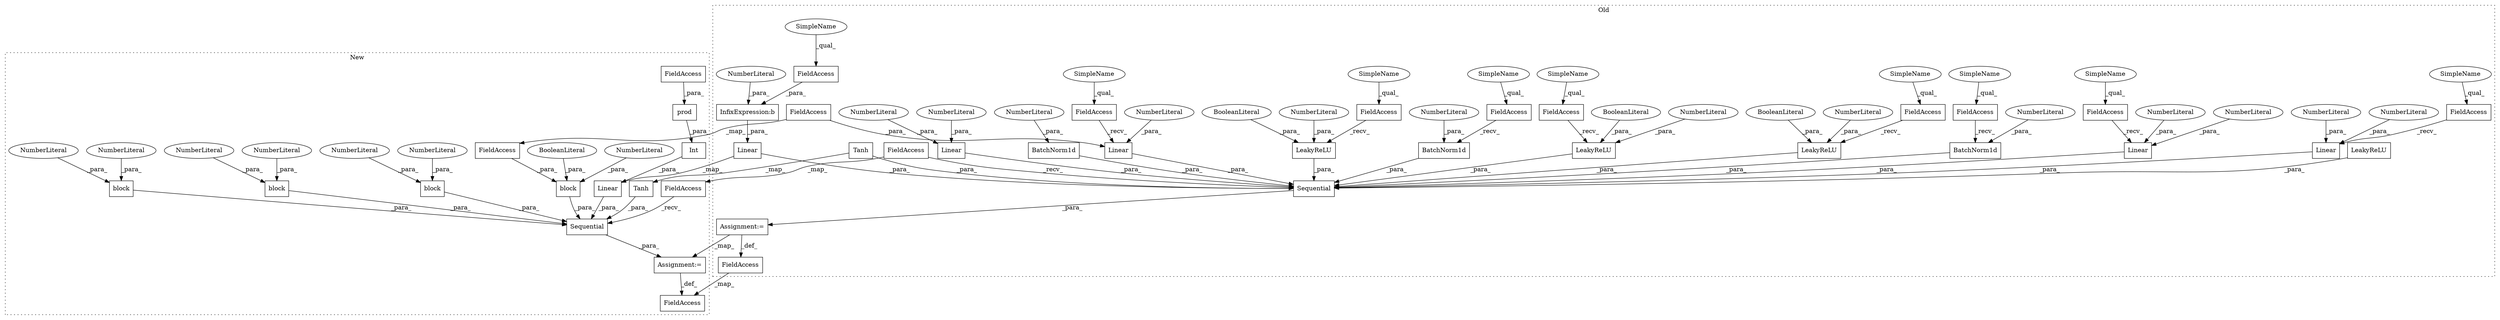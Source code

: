 digraph G {
subgraph cluster0 {
1 [label="BatchNorm1d" a="32" s="2245,2260" l="12,1" shape="box"];
5 [label="NumberLiteral" a="34" s="2257" l="3" shape="ellipse"];
6 [label="Sequential" a="32" s="2135,2507" l="11,1" shape="box"];
7 [label="InfixExpression:b" a="27" s="2486" l="3" shape="box"];
8 [label="NumberLiteral" a="34" s="2489" l="1" shape="ellipse"];
10 [label="Tanh" a="32" s="2501" l="6" shape="box"];
13 [label="Linear" a="32" s="2155,2180" l="7,1" shape="box"];
14 [label="NumberLiteral" a="34" s="2177" l="3" shape="ellipse"];
15 [label="Linear" a="32" s="2380,2395" l="7,1" shape="box"];
16 [label="NumberLiteral" a="34" s="2391" l="4" shape="ellipse"];
17 [label="NumberLiteral" a="34" s="2387" l="3" shape="ellipse"];
18 [label="Linear" a="32" s="2300,2314" l="7,1" shape="box"];
19 [label="NumberLiteral" a="34" s="2307" l="3" shape="ellipse"];
20 [label="NumberLiteral" a="34" s="2311" l="3" shape="ellipse"];
21 [label="Linear" a="32" s="2220,2234" l="7,1" shape="box"];
22 [label="NumberLiteral" a="34" s="2227" l="3" shape="ellipse"];
23 [label="NumberLiteral" a="34" s="2231" l="3" shape="ellipse"];
26 [label="FieldAccess" a="22" s="2474" l="12" shape="box"];
28 [label="Assignment:=" a="7" s="2125" l="1" shape="box"];
29 [label="FieldAccess" a="22" s="2291" l="8" shape="box"];
30 [label="FieldAccess" a="22" s="2262" l="8" shape="box"];
31 [label="FieldAccess" a="22" s="2342" l="8" shape="box"];
32 [label="FieldAccess" a="22" s="2316" l="8" shape="box"];
33 [label="FieldAccess" a="22" s="2211" l="8" shape="box"];
34 [label="FieldAccess" a="22" s="2236" l="8" shape="box"];
35 [label="FieldAccess" a="22" s="2146" l="8" shape="box"];
36 [label="FieldAccess" a="22" s="2182" l="8" shape="box"];
37 [label="LeakyReLU" a="32" s="2433,2451" l="10,1" shape="box"];
46 [label="BatchNorm1d" a="32" s="2325,2340" l="12,1" shape="box"];
47 [label="NumberLiteral" a="34" s="2337" l="3" shape="ellipse"];
48 [label="LeakyReLU" a="32" s="2271,2289" l="10,1" shape="box"];
49 [label="NumberLiteral" a="34" s="2281" l="3" shape="ellipse"];
50 [label="BooleanLiteral" a="9" s="2285" l="4" shape="ellipse"];
51 [label="LeakyReLU" a="32" s="2351,2369" l="10,1" shape="box"];
52 [label="NumberLiteral" a="34" s="2361" l="3" shape="ellipse"];
53 [label="BooleanLiteral" a="9" s="2365" l="4" shape="ellipse"];
54 [label="LeakyReLU" a="32" s="2191,2209" l="10,1" shape="box"];
55 [label="NumberLiteral" a="34" s="2201" l="3" shape="ellipse"];
56 [label="BooleanLiteral" a="9" s="2205" l="4" shape="ellipse"];
57 [label="FieldAccess" a="22" s="2115" l="10" shape="box"];
60 [label="Linear" a="32" s="2462,2490" l="7,1" shape="box"];
61 [label="FieldAccess" a="22" s="2162" l="14" shape="box"];
63 [label="BatchNorm1d" a="32" s="2406,2422" l="12,1" shape="box"];
64 [label="NumberLiteral" a="34" s="2418" l="4" shape="ellipse"];
66 [label="FieldAccess" a="22" s="2126" l="8" shape="box"];
68 [label="SimpleName" a="42" s="2474" l="3" shape="ellipse"];
69 [label="SimpleName" a="42" s="2342" l="5" shape="ellipse"];
70 [label="SimpleName" a="42" s="2211" l="5" shape="ellipse"];
71 [label="SimpleName" a="42" s="2291" l="5" shape="ellipse"];
72 [label="SimpleName" a="42" s="2316" l="5" shape="ellipse"];
73 [label="SimpleName" a="42" s="2236" l="5" shape="ellipse"];
74 [label="SimpleName" a="42" s="2182" l="5" shape="ellipse"];
75 [label="SimpleName" a="42" s="2146" l="5" shape="ellipse"];
76 [label="SimpleName" a="42" s="2262" l="5" shape="ellipse"];
label = "Old";
style="dotted";
}
subgraph cluster1 {
2 [label="block" a="32" s="2259,2273" l="6,1" shape="box"];
3 [label="NumberLiteral" a="34" s="2265" l="3" shape="ellipse"];
4 [label="NumberLiteral" a="34" s="2269" l="4" shape="ellipse"];
9 [label="Sequential" a="32" s="2186,2339" l="11,1" shape="box"];
11 [label="Tanh" a="32" s="2333" l="6" shape="box"];
12 [label="prod" a="32" s="2306,2320" l="5,1" shape="box"];
24 [label="Int" a="32" s="2296,2321" l="4,1" shape="box"];
25 [label="FieldAccess" a="22" s="2311" l="9" shape="box"];
27 [label="Assignment:=" a="7" s="2176" l="1" shape="box"];
38 [label="block" a="32" s="2229,2242" l="6,1" shape="box"];
39 [label="NumberLiteral" a="34" s="2235" l="3" shape="ellipse"];
40 [label="NumberLiteral" a="34" s="2239" l="3" shape="ellipse"];
41 [label="block" a="32" s="2244,2257" l="6,1" shape="box"];
42 [label="NumberLiteral" a="34" s="2254" l="3" shape="ellipse"];
43 [label="NumberLiteral" a="34" s="2250" l="3" shape="ellipse"];
44 [label="block" a="32" s="2197,2227" l="6,1" shape="box"];
45 [label="NumberLiteral" a="34" s="2218" l="3" shape="ellipse"];
58 [label="FieldAccess" a="22" s="2166" l="10" shape="box"];
59 [label="Linear" a="32" s="2284,2322" l="7,1" shape="box"];
62 [label="FieldAccess" a="22" s="2203" l="14" shape="box"];
65 [label="FieldAccess" a="22" s="2177" l="8" shape="box"];
67 [label="BooleanLiteral" a="9" s="2222" l="5" shape="ellipse"];
label = "New";
style="dotted";
}
1 -> 6 [label="_para_"];
2 -> 9 [label="_para_"];
3 -> 2 [label="_para_"];
4 -> 2 [label="_para_"];
5 -> 1 [label="_para_"];
6 -> 28 [label="_para_"];
7 -> 60 [label="_para_"];
8 -> 7 [label="_para_"];
9 -> 27 [label="_para_"];
10 -> 11 [label="_map_"];
10 -> 6 [label="_para_"];
11 -> 9 [label="_para_"];
12 -> 24 [label="_para_"];
13 -> 6 [label="_para_"];
14 -> 13 [label="_para_"];
15 -> 6 [label="_para_"];
16 -> 15 [label="_para_"];
17 -> 15 [label="_para_"];
18 -> 6 [label="_para_"];
19 -> 18 [label="_para_"];
20 -> 18 [label="_para_"];
21 -> 6 [label="_para_"];
22 -> 21 [label="_para_"];
23 -> 21 [label="_para_"];
24 -> 59 [label="_para_"];
25 -> 12 [label="_para_"];
26 -> 7 [label="_para_"];
27 -> 58 [label="_def_"];
28 -> 27 [label="_map_"];
28 -> 57 [label="_def_"];
29 -> 18 [label="_recv_"];
30 -> 48 [label="_recv_"];
31 -> 51 [label="_recv_"];
32 -> 46 [label="_recv_"];
33 -> 21 [label="_recv_"];
34 -> 1 [label="_recv_"];
35 -> 13 [label="_recv_"];
36 -> 54 [label="_recv_"];
37 -> 6 [label="_para_"];
38 -> 9 [label="_para_"];
39 -> 38 [label="_para_"];
40 -> 38 [label="_para_"];
41 -> 9 [label="_para_"];
42 -> 41 [label="_para_"];
43 -> 41 [label="_para_"];
44 -> 9 [label="_para_"];
45 -> 44 [label="_para_"];
46 -> 6 [label="_para_"];
47 -> 46 [label="_para_"];
48 -> 6 [label="_para_"];
49 -> 48 [label="_para_"];
50 -> 48 [label="_para_"];
51 -> 6 [label="_para_"];
52 -> 51 [label="_para_"];
53 -> 51 [label="_para_"];
54 -> 6 [label="_para_"];
55 -> 54 [label="_para_"];
56 -> 54 [label="_para_"];
57 -> 58 [label="_map_"];
59 -> 9 [label="_para_"];
60 -> 59 [label="_map_"];
60 -> 6 [label="_para_"];
61 -> 13 [label="_para_"];
61 -> 62 [label="_map_"];
62 -> 44 [label="_para_"];
63 -> 6 [label="_para_"];
64 -> 63 [label="_para_"];
65 -> 9 [label="_recv_"];
66 -> 65 [label="_map_"];
66 -> 6 [label="_recv_"];
67 -> 44 [label="_para_"];
68 -> 26 [label="_qual_"];
69 -> 31 [label="_qual_"];
70 -> 33 [label="_qual_"];
71 -> 29 [label="_qual_"];
72 -> 32 [label="_qual_"];
73 -> 34 [label="_qual_"];
74 -> 36 [label="_qual_"];
75 -> 35 [label="_qual_"];
76 -> 30 [label="_qual_"];
}